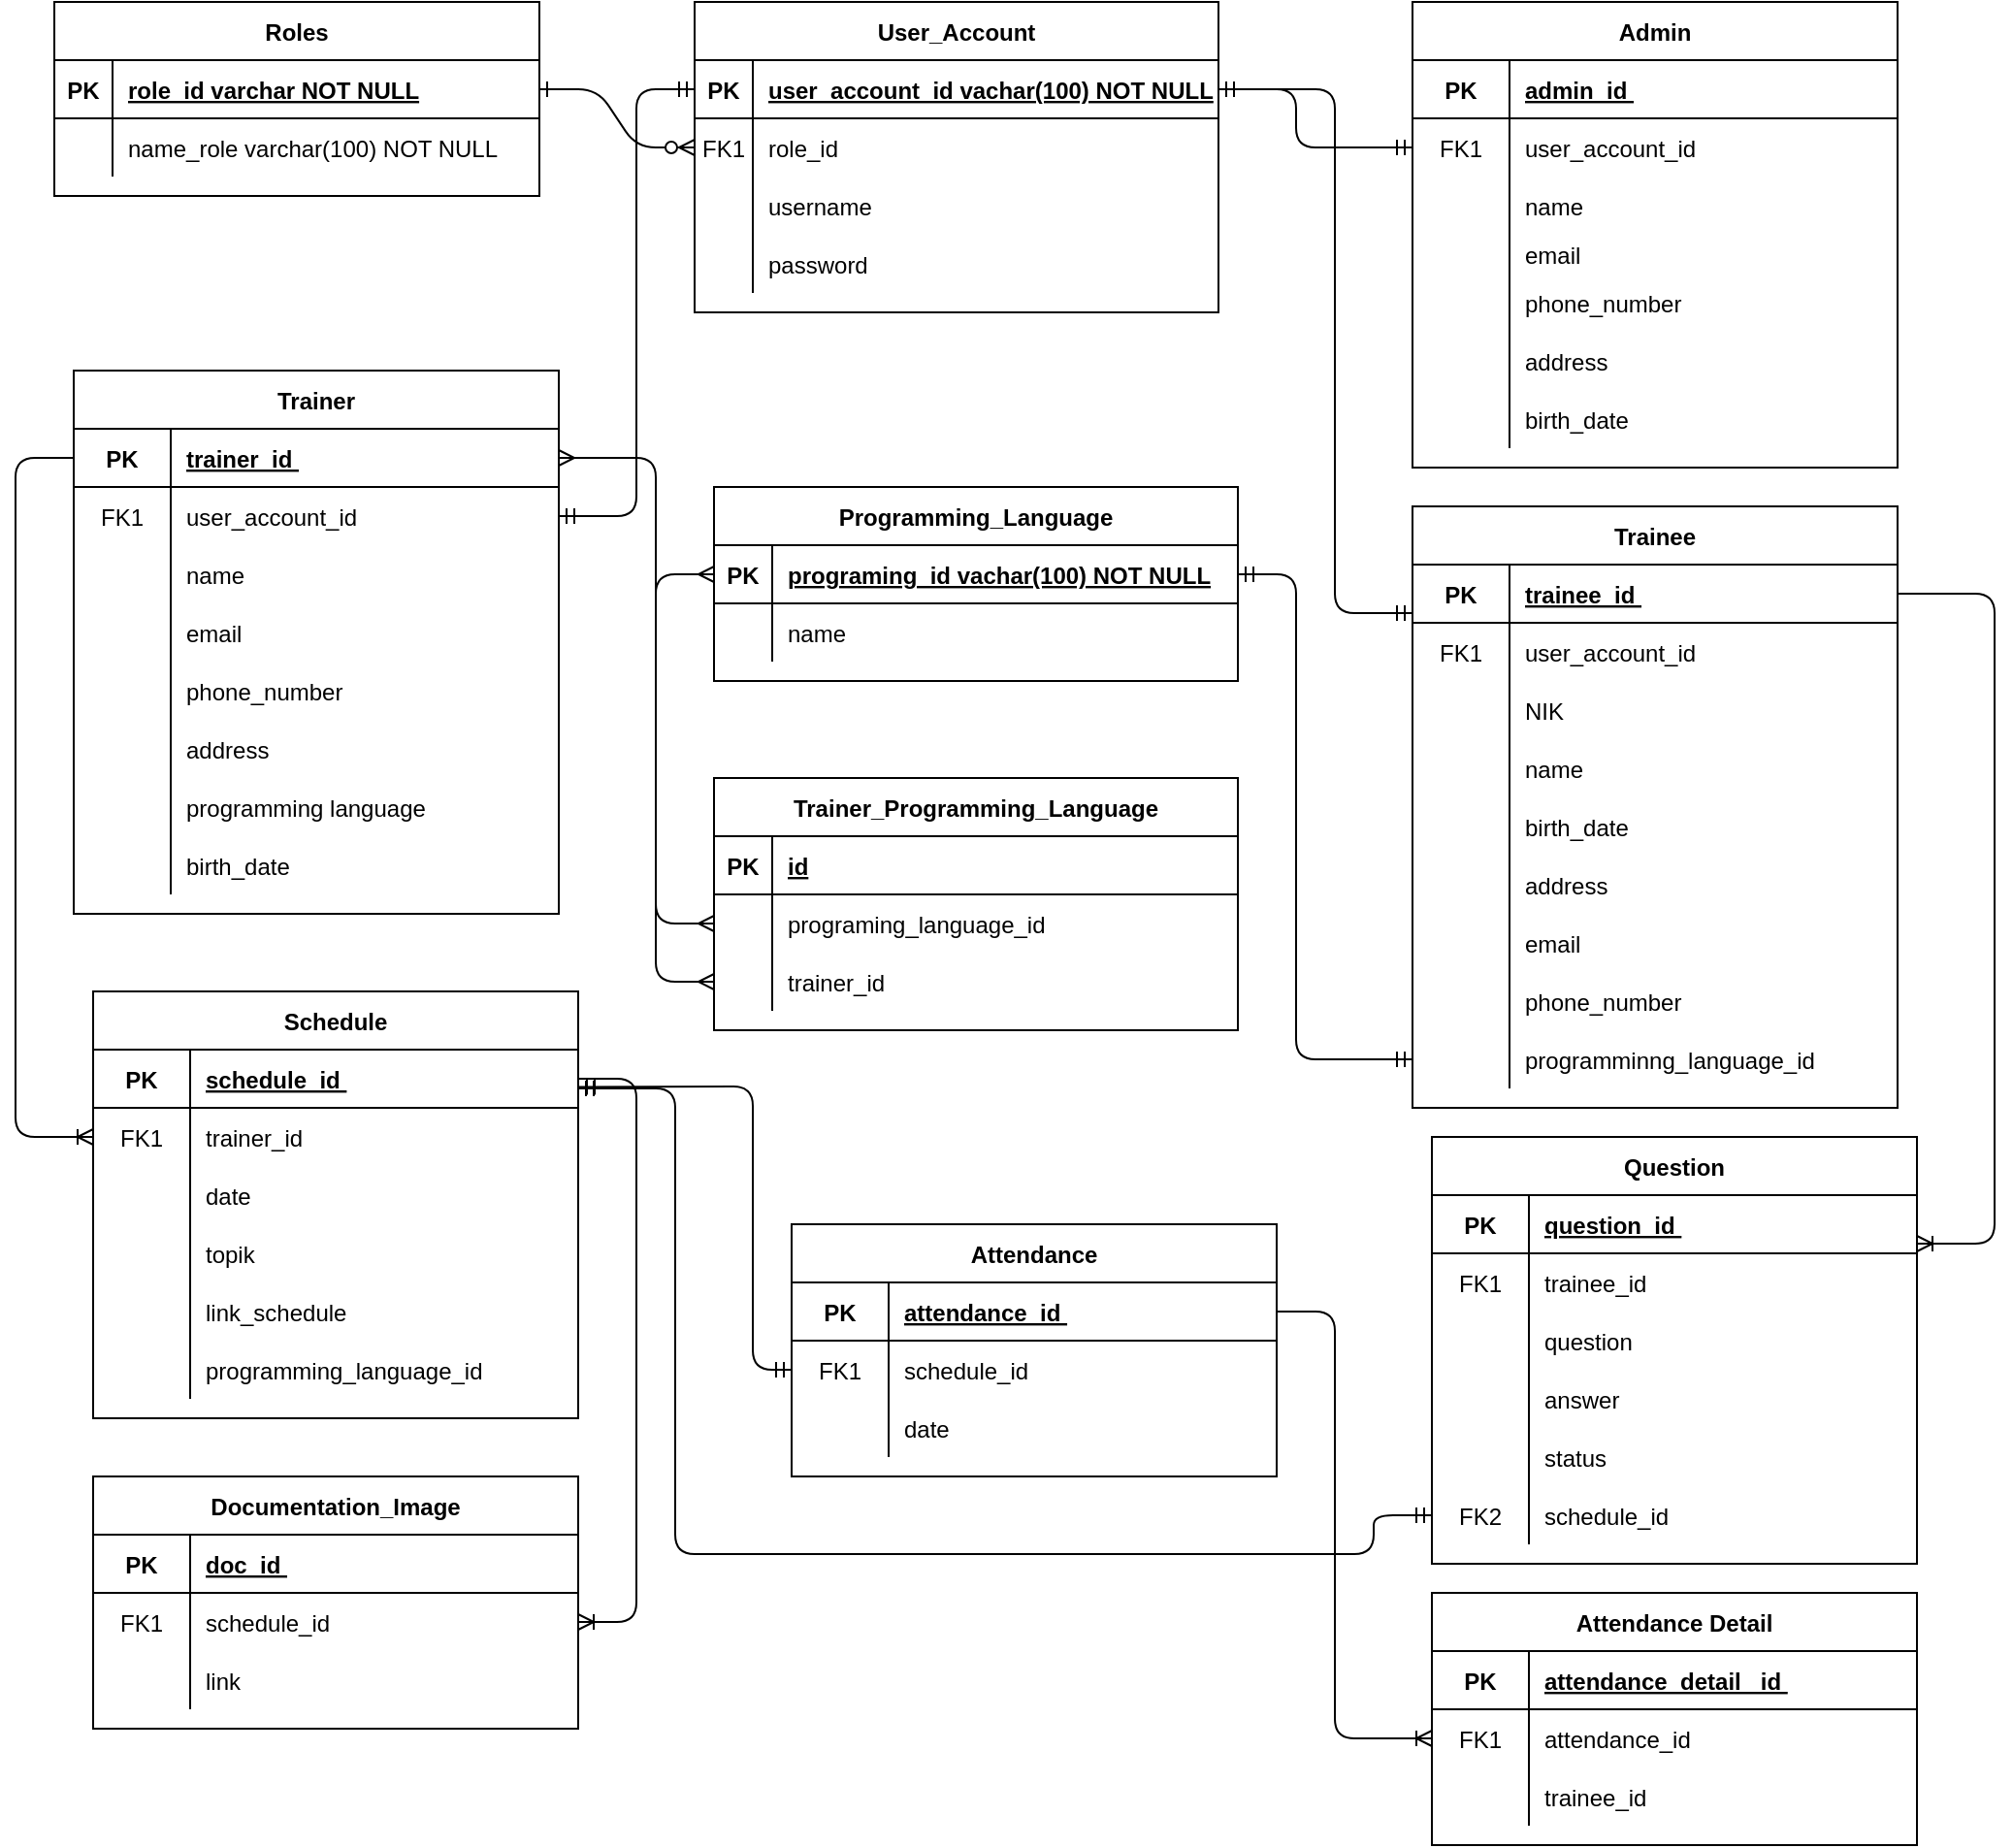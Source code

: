 <mxfile version="13.9.9" type="device" pages="2"><diagram id="R2lEEEUBdFMjLlhIrx00" name="Page-1"><mxGraphModel dx="1536" dy="948" grid="0" gridSize="10" guides="1" tooltips="1" connect="1" arrows="1" fold="1" page="1" pageScale="1" pageWidth="2339" pageHeight="3300" math="0" shadow="0" extFonts="Permanent Marker^https://fonts.googleapis.com/css?family=Permanent+Marker"><root><mxCell id="0"/><mxCell id="1" parent="0"/><mxCell id="C-vyLk0tnHw3VtMMgP7b-1" value="" style="edgeStyle=entityRelationEdgeStyle;endArrow=ERzeroToMany;startArrow=ERone;endFill=1;startFill=0;entryX=0;entryY=0.5;entryDx=0;entryDy=0;" parent="1" source="C-vyLk0tnHw3VtMMgP7b-24" target="C-vyLk0tnHw3VtMMgP7b-6" edge="1"><mxGeometry width="100" height="100" relative="1" as="geometry"><mxPoint x="340" y="720" as="sourcePoint"/><mxPoint x="440" y="620" as="targetPoint"/></mxGeometry></mxCell><mxCell id="C-vyLk0tnHw3VtMMgP7b-2" value="User_Account" style="shape=table;startSize=30;container=1;collapsible=1;childLayout=tableLayout;fixedRows=1;rowLines=0;fontStyle=1;align=center;resizeLast=1;" parent="1" vertex="1"><mxGeometry x="450" y="120" width="270" height="160" as="geometry"/></mxCell><mxCell id="C-vyLk0tnHw3VtMMgP7b-3" value="" style="shape=partialRectangle;collapsible=0;dropTarget=0;pointerEvents=0;fillColor=none;points=[[0,0.5],[1,0.5]];portConstraint=eastwest;top=0;left=0;right=0;bottom=1;" parent="C-vyLk0tnHw3VtMMgP7b-2" vertex="1"><mxGeometry y="30" width="270" height="30" as="geometry"/></mxCell><mxCell id="C-vyLk0tnHw3VtMMgP7b-4" value="PK" style="shape=partialRectangle;overflow=hidden;connectable=0;fillColor=none;top=0;left=0;bottom=0;right=0;fontStyle=1;" parent="C-vyLk0tnHw3VtMMgP7b-3" vertex="1"><mxGeometry width="30" height="30" as="geometry"/></mxCell><mxCell id="C-vyLk0tnHw3VtMMgP7b-5" value="user_account_id vachar(100) NOT NULL" style="shape=partialRectangle;overflow=hidden;connectable=0;fillColor=none;top=0;left=0;bottom=0;right=0;align=left;spacingLeft=6;fontStyle=5;" parent="C-vyLk0tnHw3VtMMgP7b-3" vertex="1"><mxGeometry x="30" width="240" height="30" as="geometry"/></mxCell><mxCell id="C-vyLk0tnHw3VtMMgP7b-6" value="" style="shape=partialRectangle;collapsible=0;dropTarget=0;pointerEvents=0;fillColor=none;points=[[0,0.5],[1,0.5]];portConstraint=eastwest;top=0;left=0;right=0;bottom=0;" parent="C-vyLk0tnHw3VtMMgP7b-2" vertex="1"><mxGeometry y="60" width="270" height="30" as="geometry"/></mxCell><mxCell id="C-vyLk0tnHw3VtMMgP7b-7" value="FK1" style="shape=partialRectangle;overflow=hidden;connectable=0;fillColor=none;top=0;left=0;bottom=0;right=0;" parent="C-vyLk0tnHw3VtMMgP7b-6" vertex="1"><mxGeometry width="30" height="30" as="geometry"/></mxCell><mxCell id="C-vyLk0tnHw3VtMMgP7b-8" value="role_id" style="shape=partialRectangle;overflow=hidden;connectable=0;fillColor=none;top=0;left=0;bottom=0;right=0;align=left;spacingLeft=6;" parent="C-vyLk0tnHw3VtMMgP7b-6" vertex="1"><mxGeometry x="30" width="240" height="30" as="geometry"/></mxCell><mxCell id="C-vyLk0tnHw3VtMMgP7b-9" value="" style="shape=partialRectangle;collapsible=0;dropTarget=0;pointerEvents=0;fillColor=none;points=[[0,0.5],[1,0.5]];portConstraint=eastwest;top=0;left=0;right=0;bottom=0;" parent="C-vyLk0tnHw3VtMMgP7b-2" vertex="1"><mxGeometry y="90" width="270" height="30" as="geometry"/></mxCell><mxCell id="C-vyLk0tnHw3VtMMgP7b-10" value="" style="shape=partialRectangle;overflow=hidden;connectable=0;fillColor=none;top=0;left=0;bottom=0;right=0;" parent="C-vyLk0tnHw3VtMMgP7b-9" vertex="1"><mxGeometry width="30" height="30" as="geometry"/></mxCell><mxCell id="C-vyLk0tnHw3VtMMgP7b-11" value="username" style="shape=partialRectangle;overflow=hidden;connectable=0;fillColor=none;top=0;left=0;bottom=0;right=0;align=left;spacingLeft=6;" parent="C-vyLk0tnHw3VtMMgP7b-9" vertex="1"><mxGeometry x="30" width="240" height="30" as="geometry"/></mxCell><mxCell id="hmPBBjaX6GwF-lpxBWFd-1" value="" style="shape=partialRectangle;collapsible=0;dropTarget=0;pointerEvents=0;fillColor=none;points=[[0,0.5],[1,0.5]];portConstraint=eastwest;top=0;left=0;right=0;bottom=0;" parent="C-vyLk0tnHw3VtMMgP7b-2" vertex="1"><mxGeometry y="120" width="270" height="30" as="geometry"/></mxCell><mxCell id="hmPBBjaX6GwF-lpxBWFd-2" value="" style="shape=partialRectangle;overflow=hidden;connectable=0;fillColor=none;top=0;left=0;bottom=0;right=0;" parent="hmPBBjaX6GwF-lpxBWFd-1" vertex="1"><mxGeometry width="30" height="30" as="geometry"/></mxCell><mxCell id="hmPBBjaX6GwF-lpxBWFd-3" value="password" style="shape=partialRectangle;overflow=hidden;connectable=0;fillColor=none;top=0;left=0;bottom=0;right=0;align=left;spacingLeft=6;" parent="hmPBBjaX6GwF-lpxBWFd-1" vertex="1"><mxGeometry x="30" width="240" height="30" as="geometry"/></mxCell><mxCell id="C-vyLk0tnHw3VtMMgP7b-13" value="Admin" style="shape=table;startSize=30;container=1;collapsible=1;childLayout=tableLayout;fixedRows=1;rowLines=0;fontStyle=1;align=center;resizeLast=1;" parent="1" vertex="1"><mxGeometry x="820" y="120" width="250" height="240" as="geometry"/></mxCell><mxCell id="C-vyLk0tnHw3VtMMgP7b-14" value="" style="shape=partialRectangle;collapsible=0;dropTarget=0;pointerEvents=0;fillColor=none;points=[[0,0.5],[1,0.5]];portConstraint=eastwest;top=0;left=0;right=0;bottom=1;" parent="C-vyLk0tnHw3VtMMgP7b-13" vertex="1"><mxGeometry y="30" width="250" height="30" as="geometry"/></mxCell><mxCell id="C-vyLk0tnHw3VtMMgP7b-15" value="PK" style="shape=partialRectangle;overflow=hidden;connectable=0;fillColor=none;top=0;left=0;bottom=0;right=0;fontStyle=1;" parent="C-vyLk0tnHw3VtMMgP7b-14" vertex="1"><mxGeometry width="50" height="30" as="geometry"/></mxCell><mxCell id="C-vyLk0tnHw3VtMMgP7b-16" value="admin_id " style="shape=partialRectangle;overflow=hidden;connectable=0;fillColor=none;top=0;left=0;bottom=0;right=0;align=left;spacingLeft=6;fontStyle=5;" parent="C-vyLk0tnHw3VtMMgP7b-14" vertex="1"><mxGeometry x="50" width="200" height="30" as="geometry"/></mxCell><mxCell id="C-vyLk0tnHw3VtMMgP7b-17" value="" style="shape=partialRectangle;collapsible=0;dropTarget=0;pointerEvents=0;fillColor=none;points=[[0,0.5],[1,0.5]];portConstraint=eastwest;top=0;left=0;right=0;bottom=0;" parent="C-vyLk0tnHw3VtMMgP7b-13" vertex="1"><mxGeometry y="60" width="250" height="30" as="geometry"/></mxCell><mxCell id="C-vyLk0tnHw3VtMMgP7b-18" value="FK1" style="shape=partialRectangle;overflow=hidden;connectable=0;fillColor=none;top=0;left=0;bottom=0;right=0;" parent="C-vyLk0tnHw3VtMMgP7b-17" vertex="1"><mxGeometry width="50" height="30" as="geometry"/></mxCell><mxCell id="C-vyLk0tnHw3VtMMgP7b-19" value="user_account_id" style="shape=partialRectangle;overflow=hidden;connectable=0;fillColor=none;top=0;left=0;bottom=0;right=0;align=left;spacingLeft=6;" parent="C-vyLk0tnHw3VtMMgP7b-17" vertex="1"><mxGeometry x="50" width="200" height="30" as="geometry"/></mxCell><mxCell id="C-vyLk0tnHw3VtMMgP7b-20" value="" style="shape=partialRectangle;collapsible=0;dropTarget=0;pointerEvents=0;fillColor=none;points=[[0,0.5],[1,0.5]];portConstraint=eastwest;top=0;left=0;right=0;bottom=0;" parent="C-vyLk0tnHw3VtMMgP7b-13" vertex="1"><mxGeometry y="90" width="250" height="30" as="geometry"/></mxCell><mxCell id="C-vyLk0tnHw3VtMMgP7b-21" value="" style="shape=partialRectangle;overflow=hidden;connectable=0;fillColor=none;top=0;left=0;bottom=0;right=0;" parent="C-vyLk0tnHw3VtMMgP7b-20" vertex="1"><mxGeometry width="50" height="30" as="geometry"/></mxCell><mxCell id="C-vyLk0tnHw3VtMMgP7b-22" value="name" style="shape=partialRectangle;overflow=hidden;connectable=0;fillColor=none;top=0;left=0;bottom=0;right=0;align=left;spacingLeft=6;" parent="C-vyLk0tnHw3VtMMgP7b-20" vertex="1"><mxGeometry x="50" width="200" height="30" as="geometry"/></mxCell><mxCell id="hmPBBjaX6GwF-lpxBWFd-4" value="" style="shape=partialRectangle;collapsible=0;dropTarget=0;pointerEvents=0;fillColor=none;points=[[0,0.5],[1,0.5]];portConstraint=eastwest;top=0;left=0;right=0;bottom=0;" parent="C-vyLk0tnHw3VtMMgP7b-13" vertex="1"><mxGeometry y="120" width="250" height="20" as="geometry"/></mxCell><mxCell id="hmPBBjaX6GwF-lpxBWFd-5" value="" style="shape=partialRectangle;overflow=hidden;connectable=0;fillColor=none;top=0;left=0;bottom=0;right=0;" parent="hmPBBjaX6GwF-lpxBWFd-4" vertex="1"><mxGeometry width="50" height="20" as="geometry"/></mxCell><mxCell id="hmPBBjaX6GwF-lpxBWFd-6" value="email" style="shape=partialRectangle;overflow=hidden;connectable=0;fillColor=none;top=0;left=0;bottom=0;right=0;align=left;spacingLeft=6;" parent="hmPBBjaX6GwF-lpxBWFd-4" vertex="1"><mxGeometry x="50" width="200" height="20" as="geometry"/></mxCell><mxCell id="hmPBBjaX6GwF-lpxBWFd-7" value="" style="shape=partialRectangle;collapsible=0;dropTarget=0;pointerEvents=0;fillColor=none;points=[[0,0.5],[1,0.5]];portConstraint=eastwest;top=0;left=0;right=0;bottom=0;" parent="C-vyLk0tnHw3VtMMgP7b-13" vertex="1"><mxGeometry y="140" width="250" height="30" as="geometry"/></mxCell><mxCell id="hmPBBjaX6GwF-lpxBWFd-8" value="" style="shape=partialRectangle;overflow=hidden;connectable=0;fillColor=none;top=0;left=0;bottom=0;right=0;" parent="hmPBBjaX6GwF-lpxBWFd-7" vertex="1"><mxGeometry width="50" height="30" as="geometry"/></mxCell><mxCell id="hmPBBjaX6GwF-lpxBWFd-9" value="phone_number" style="shape=partialRectangle;overflow=hidden;connectable=0;fillColor=none;top=0;left=0;bottom=0;right=0;align=left;spacingLeft=6;" parent="hmPBBjaX6GwF-lpxBWFd-7" vertex="1"><mxGeometry x="50" width="200" height="30" as="geometry"/></mxCell><mxCell id="hmPBBjaX6GwF-lpxBWFd-10" value="" style="shape=partialRectangle;collapsible=0;dropTarget=0;pointerEvents=0;fillColor=none;points=[[0,0.5],[1,0.5]];portConstraint=eastwest;top=0;left=0;right=0;bottom=0;" parent="C-vyLk0tnHw3VtMMgP7b-13" vertex="1"><mxGeometry y="170" width="250" height="30" as="geometry"/></mxCell><mxCell id="hmPBBjaX6GwF-lpxBWFd-11" value="" style="shape=partialRectangle;overflow=hidden;connectable=0;fillColor=none;top=0;left=0;bottom=0;right=0;" parent="hmPBBjaX6GwF-lpxBWFd-10" vertex="1"><mxGeometry width="50" height="30" as="geometry"/></mxCell><mxCell id="hmPBBjaX6GwF-lpxBWFd-12" value="address" style="shape=partialRectangle;overflow=hidden;connectable=0;fillColor=none;top=0;left=0;bottom=0;right=0;align=left;spacingLeft=6;" parent="hmPBBjaX6GwF-lpxBWFd-10" vertex="1"><mxGeometry x="50" width="200" height="30" as="geometry"/></mxCell><mxCell id="qZhSfSSAnsaKQoMKOAEN-34" value="" style="shape=partialRectangle;collapsible=0;dropTarget=0;pointerEvents=0;fillColor=none;points=[[0,0.5],[1,0.5]];portConstraint=eastwest;top=0;left=0;right=0;bottom=0;" vertex="1" parent="C-vyLk0tnHw3VtMMgP7b-13"><mxGeometry y="200" width="250" height="30" as="geometry"/></mxCell><mxCell id="qZhSfSSAnsaKQoMKOAEN-35" value="" style="shape=partialRectangle;overflow=hidden;connectable=0;fillColor=none;top=0;left=0;bottom=0;right=0;" vertex="1" parent="qZhSfSSAnsaKQoMKOAEN-34"><mxGeometry width="50" height="30" as="geometry"/></mxCell><mxCell id="qZhSfSSAnsaKQoMKOAEN-36" value="birth_date" style="shape=partialRectangle;overflow=hidden;connectable=0;fillColor=none;top=0;left=0;bottom=0;right=0;align=left;spacingLeft=6;" vertex="1" parent="qZhSfSSAnsaKQoMKOAEN-34"><mxGeometry x="50" width="200" height="30" as="geometry"/></mxCell><mxCell id="C-vyLk0tnHw3VtMMgP7b-23" value="Roles" style="shape=table;startSize=30;container=1;collapsible=1;childLayout=tableLayout;fixedRows=1;rowLines=0;fontStyle=1;align=center;resizeLast=1;" parent="1" vertex="1"><mxGeometry x="120" y="120" width="250" height="100" as="geometry"/></mxCell><mxCell id="C-vyLk0tnHw3VtMMgP7b-24" value="" style="shape=partialRectangle;collapsible=0;dropTarget=0;pointerEvents=0;fillColor=none;points=[[0,0.5],[1,0.5]];portConstraint=eastwest;top=0;left=0;right=0;bottom=1;" parent="C-vyLk0tnHw3VtMMgP7b-23" vertex="1"><mxGeometry y="30" width="250" height="30" as="geometry"/></mxCell><mxCell id="C-vyLk0tnHw3VtMMgP7b-25" value="PK" style="shape=partialRectangle;overflow=hidden;connectable=0;fillColor=none;top=0;left=0;bottom=0;right=0;fontStyle=1;" parent="C-vyLk0tnHw3VtMMgP7b-24" vertex="1"><mxGeometry width="30" height="30" as="geometry"/></mxCell><mxCell id="C-vyLk0tnHw3VtMMgP7b-26" value="role_id varchar NOT NULL " style="shape=partialRectangle;overflow=hidden;connectable=0;fillColor=none;top=0;left=0;bottom=0;right=0;align=left;spacingLeft=6;fontStyle=5;" parent="C-vyLk0tnHw3VtMMgP7b-24" vertex="1"><mxGeometry x="30" width="220" height="30" as="geometry"/></mxCell><mxCell id="C-vyLk0tnHw3VtMMgP7b-27" value="" style="shape=partialRectangle;collapsible=0;dropTarget=0;pointerEvents=0;fillColor=none;points=[[0,0.5],[1,0.5]];portConstraint=eastwest;top=0;left=0;right=0;bottom=0;" parent="C-vyLk0tnHw3VtMMgP7b-23" vertex="1"><mxGeometry y="60" width="250" height="30" as="geometry"/></mxCell><mxCell id="C-vyLk0tnHw3VtMMgP7b-28" value="" style="shape=partialRectangle;overflow=hidden;connectable=0;fillColor=none;top=0;left=0;bottom=0;right=0;" parent="C-vyLk0tnHw3VtMMgP7b-27" vertex="1"><mxGeometry width="30" height="30" as="geometry"/></mxCell><mxCell id="C-vyLk0tnHw3VtMMgP7b-29" value="name_role varchar(100) NOT NULL" style="shape=partialRectangle;overflow=hidden;connectable=0;fillColor=none;top=0;left=0;bottom=0;right=0;align=left;spacingLeft=6;" parent="C-vyLk0tnHw3VtMMgP7b-27" vertex="1"><mxGeometry x="30" width="220" height="30" as="geometry"/></mxCell><mxCell id="hmPBBjaX6GwF-lpxBWFd-16" value="Trainer" style="shape=table;startSize=30;container=1;collapsible=1;childLayout=tableLayout;fixedRows=1;rowLines=0;fontStyle=1;align=center;resizeLast=1;" parent="1" vertex="1"><mxGeometry x="130" y="310" width="250" height="280" as="geometry"/></mxCell><mxCell id="hmPBBjaX6GwF-lpxBWFd-17" value="" style="shape=partialRectangle;collapsible=0;dropTarget=0;pointerEvents=0;fillColor=none;points=[[0,0.5],[1,0.5]];portConstraint=eastwest;top=0;left=0;right=0;bottom=1;" parent="hmPBBjaX6GwF-lpxBWFd-16" vertex="1"><mxGeometry y="30" width="250" height="30" as="geometry"/></mxCell><mxCell id="hmPBBjaX6GwF-lpxBWFd-18" value="PK" style="shape=partialRectangle;overflow=hidden;connectable=0;fillColor=none;top=0;left=0;bottom=0;right=0;fontStyle=1;" parent="hmPBBjaX6GwF-lpxBWFd-17" vertex="1"><mxGeometry width="50" height="30" as="geometry"/></mxCell><mxCell id="hmPBBjaX6GwF-lpxBWFd-19" value="trainer_id " style="shape=partialRectangle;overflow=hidden;connectable=0;fillColor=none;top=0;left=0;bottom=0;right=0;align=left;spacingLeft=6;fontStyle=5;" parent="hmPBBjaX6GwF-lpxBWFd-17" vertex="1"><mxGeometry x="50" width="200" height="30" as="geometry"/></mxCell><mxCell id="hmPBBjaX6GwF-lpxBWFd-20" value="" style="shape=partialRectangle;collapsible=0;dropTarget=0;pointerEvents=0;fillColor=none;points=[[0,0.5],[1,0.5]];portConstraint=eastwest;top=0;left=0;right=0;bottom=0;" parent="hmPBBjaX6GwF-lpxBWFd-16" vertex="1"><mxGeometry y="60" width="250" height="30" as="geometry"/></mxCell><mxCell id="hmPBBjaX6GwF-lpxBWFd-21" value="FK1" style="shape=partialRectangle;overflow=hidden;connectable=0;fillColor=none;top=0;left=0;bottom=0;right=0;" parent="hmPBBjaX6GwF-lpxBWFd-20" vertex="1"><mxGeometry width="50" height="30" as="geometry"/></mxCell><mxCell id="hmPBBjaX6GwF-lpxBWFd-22" value="user_account_id" style="shape=partialRectangle;overflow=hidden;connectable=0;fillColor=none;top=0;left=0;bottom=0;right=0;align=left;spacingLeft=6;" parent="hmPBBjaX6GwF-lpxBWFd-20" vertex="1"><mxGeometry x="50" width="200" height="30" as="geometry"/></mxCell><mxCell id="hmPBBjaX6GwF-lpxBWFd-23" value="" style="shape=partialRectangle;collapsible=0;dropTarget=0;pointerEvents=0;fillColor=none;points=[[0,0.5],[1,0.5]];portConstraint=eastwest;top=0;left=0;right=0;bottom=0;" parent="hmPBBjaX6GwF-lpxBWFd-16" vertex="1"><mxGeometry y="90" width="250" height="30" as="geometry"/></mxCell><mxCell id="hmPBBjaX6GwF-lpxBWFd-24" value="" style="shape=partialRectangle;overflow=hidden;connectable=0;fillColor=none;top=0;left=0;bottom=0;right=0;" parent="hmPBBjaX6GwF-lpxBWFd-23" vertex="1"><mxGeometry width="50" height="30" as="geometry"/></mxCell><mxCell id="hmPBBjaX6GwF-lpxBWFd-25" value="name" style="shape=partialRectangle;overflow=hidden;connectable=0;fillColor=none;top=0;left=0;bottom=0;right=0;align=left;spacingLeft=6;" parent="hmPBBjaX6GwF-lpxBWFd-23" vertex="1"><mxGeometry x="50" width="200" height="30" as="geometry"/></mxCell><mxCell id="hmPBBjaX6GwF-lpxBWFd-26" value="" style="shape=partialRectangle;collapsible=0;dropTarget=0;pointerEvents=0;fillColor=none;points=[[0,0.5],[1,0.5]];portConstraint=eastwest;top=0;left=0;right=0;bottom=0;" parent="hmPBBjaX6GwF-lpxBWFd-16" vertex="1"><mxGeometry y="120" width="250" height="30" as="geometry"/></mxCell><mxCell id="hmPBBjaX6GwF-lpxBWFd-27" value="" style="shape=partialRectangle;overflow=hidden;connectable=0;fillColor=none;top=0;left=0;bottom=0;right=0;" parent="hmPBBjaX6GwF-lpxBWFd-26" vertex="1"><mxGeometry width="50" height="30" as="geometry"/></mxCell><mxCell id="hmPBBjaX6GwF-lpxBWFd-28" value="email" style="shape=partialRectangle;overflow=hidden;connectable=0;fillColor=none;top=0;left=0;bottom=0;right=0;align=left;spacingLeft=6;" parent="hmPBBjaX6GwF-lpxBWFd-26" vertex="1"><mxGeometry x="50" width="200" height="30" as="geometry"/></mxCell><mxCell id="hmPBBjaX6GwF-lpxBWFd-29" value="" style="shape=partialRectangle;collapsible=0;dropTarget=0;pointerEvents=0;fillColor=none;points=[[0,0.5],[1,0.5]];portConstraint=eastwest;top=0;left=0;right=0;bottom=0;" parent="hmPBBjaX6GwF-lpxBWFd-16" vertex="1"><mxGeometry y="150" width="250" height="30" as="geometry"/></mxCell><mxCell id="hmPBBjaX6GwF-lpxBWFd-30" value="" style="shape=partialRectangle;overflow=hidden;connectable=0;fillColor=none;top=0;left=0;bottom=0;right=0;" parent="hmPBBjaX6GwF-lpxBWFd-29" vertex="1"><mxGeometry width="50" height="30" as="geometry"/></mxCell><mxCell id="hmPBBjaX6GwF-lpxBWFd-31" value="phone_number" style="shape=partialRectangle;overflow=hidden;connectable=0;fillColor=none;top=0;left=0;bottom=0;right=0;align=left;spacingLeft=6;" parent="hmPBBjaX6GwF-lpxBWFd-29" vertex="1"><mxGeometry x="50" width="200" height="30" as="geometry"/></mxCell><mxCell id="hmPBBjaX6GwF-lpxBWFd-32" value="" style="shape=partialRectangle;collapsible=0;dropTarget=0;pointerEvents=0;fillColor=none;points=[[0,0.5],[1,0.5]];portConstraint=eastwest;top=0;left=0;right=0;bottom=0;" parent="hmPBBjaX6GwF-lpxBWFd-16" vertex="1"><mxGeometry y="180" width="250" height="30" as="geometry"/></mxCell><mxCell id="hmPBBjaX6GwF-lpxBWFd-33" value="" style="shape=partialRectangle;overflow=hidden;connectable=0;fillColor=none;top=0;left=0;bottom=0;right=0;" parent="hmPBBjaX6GwF-lpxBWFd-32" vertex="1"><mxGeometry width="50" height="30" as="geometry"/></mxCell><mxCell id="hmPBBjaX6GwF-lpxBWFd-34" value="address" style="shape=partialRectangle;overflow=hidden;connectable=0;fillColor=none;top=0;left=0;bottom=0;right=0;align=left;spacingLeft=6;" parent="hmPBBjaX6GwF-lpxBWFd-32" vertex="1"><mxGeometry x="50" width="200" height="30" as="geometry"/></mxCell><mxCell id="hmPBBjaX6GwF-lpxBWFd-35" value="" style="shape=partialRectangle;collapsible=0;dropTarget=0;pointerEvents=0;fillColor=none;points=[[0,0.5],[1,0.5]];portConstraint=eastwest;top=0;left=0;right=0;bottom=0;" parent="hmPBBjaX6GwF-lpxBWFd-16" vertex="1"><mxGeometry y="210" width="250" height="30" as="geometry"/></mxCell><mxCell id="hmPBBjaX6GwF-lpxBWFd-36" value="&#10;&#10;&lt;span style=&quot;color: rgb(0, 0, 0); font-family: helvetica; font-size: 12px; font-style: normal; font-weight: 400; letter-spacing: normal; text-align: left; text-indent: 0px; text-transform: none; word-spacing: 0px; background-color: rgb(248, 249, 250); display: inline; float: none;&quot;&gt;birth_date&lt;/span&gt;&#10;&#10;" style="shape=partialRectangle;overflow=hidden;connectable=0;fillColor=none;top=0;left=0;bottom=0;right=0;" parent="hmPBBjaX6GwF-lpxBWFd-35" vertex="1"><mxGeometry width="50" height="30" as="geometry"/></mxCell><mxCell id="hmPBBjaX6GwF-lpxBWFd-37" value="programming language" style="shape=partialRectangle;overflow=hidden;connectable=0;fillColor=none;top=0;left=0;bottom=0;right=0;align=left;spacingLeft=6;" parent="hmPBBjaX6GwF-lpxBWFd-35" vertex="1"><mxGeometry x="50" width="200" height="30" as="geometry"/></mxCell><mxCell id="qZhSfSSAnsaKQoMKOAEN-37" value="" style="shape=partialRectangle;collapsible=0;dropTarget=0;pointerEvents=0;fillColor=none;points=[[0,0.5],[1,0.5]];portConstraint=eastwest;top=0;left=0;right=0;bottom=0;" vertex="1" parent="hmPBBjaX6GwF-lpxBWFd-16"><mxGeometry y="240" width="250" height="30" as="geometry"/></mxCell><mxCell id="qZhSfSSAnsaKQoMKOAEN-38" value="&#10;&#10;&lt;span style=&quot;color: rgb(0, 0, 0); font-family: helvetica; font-size: 12px; font-style: normal; font-weight: 400; letter-spacing: normal; text-align: left; text-indent: 0px; text-transform: none; word-spacing: 0px; background-color: rgb(248, 249, 250); display: inline; float: none;&quot;&gt;birth_date&lt;/span&gt;&#10;&#10;" style="shape=partialRectangle;overflow=hidden;connectable=0;fillColor=none;top=0;left=0;bottom=0;right=0;" vertex="1" parent="qZhSfSSAnsaKQoMKOAEN-37"><mxGeometry width="50" height="30" as="geometry"/></mxCell><mxCell id="qZhSfSSAnsaKQoMKOAEN-39" value="birth_date" style="shape=partialRectangle;overflow=hidden;connectable=0;fillColor=none;top=0;left=0;bottom=0;right=0;align=left;spacingLeft=6;" vertex="1" parent="qZhSfSSAnsaKQoMKOAEN-37"><mxGeometry x="50" width="200" height="30" as="geometry"/></mxCell><mxCell id="hmPBBjaX6GwF-lpxBWFd-38" value="Trainee" style="shape=table;startSize=30;container=1;collapsible=1;childLayout=tableLayout;fixedRows=1;rowLines=0;fontStyle=1;align=center;resizeLast=1;" parent="1" vertex="1"><mxGeometry x="820" y="380" width="250" height="310" as="geometry"/></mxCell><mxCell id="hmPBBjaX6GwF-lpxBWFd-39" value="" style="shape=partialRectangle;collapsible=0;dropTarget=0;pointerEvents=0;fillColor=none;points=[[0,0.5],[1,0.5]];portConstraint=eastwest;top=0;left=0;right=0;bottom=1;" parent="hmPBBjaX6GwF-lpxBWFd-38" vertex="1"><mxGeometry y="30" width="250" height="30" as="geometry"/></mxCell><mxCell id="hmPBBjaX6GwF-lpxBWFd-40" value="PK" style="shape=partialRectangle;overflow=hidden;connectable=0;fillColor=none;top=0;left=0;bottom=0;right=0;fontStyle=1;" parent="hmPBBjaX6GwF-lpxBWFd-39" vertex="1"><mxGeometry width="50" height="30" as="geometry"/></mxCell><mxCell id="hmPBBjaX6GwF-lpxBWFd-41" value="trainee_id " style="shape=partialRectangle;overflow=hidden;connectable=0;fillColor=none;top=0;left=0;bottom=0;right=0;align=left;spacingLeft=6;fontStyle=5;" parent="hmPBBjaX6GwF-lpxBWFd-39" vertex="1"><mxGeometry x="50" width="200" height="30" as="geometry"/></mxCell><mxCell id="hmPBBjaX6GwF-lpxBWFd-42" value="" style="shape=partialRectangle;collapsible=0;dropTarget=0;pointerEvents=0;fillColor=none;points=[[0,0.5],[1,0.5]];portConstraint=eastwest;top=0;left=0;right=0;bottom=0;" parent="hmPBBjaX6GwF-lpxBWFd-38" vertex="1"><mxGeometry y="60" width="250" height="30" as="geometry"/></mxCell><mxCell id="hmPBBjaX6GwF-lpxBWFd-43" value="FK1" style="shape=partialRectangle;overflow=hidden;connectable=0;fillColor=none;top=0;left=0;bottom=0;right=0;" parent="hmPBBjaX6GwF-lpxBWFd-42" vertex="1"><mxGeometry width="50" height="30" as="geometry"/></mxCell><mxCell id="hmPBBjaX6GwF-lpxBWFd-44" value="user_account_id" style="shape=partialRectangle;overflow=hidden;connectable=0;fillColor=none;top=0;left=0;bottom=0;right=0;align=left;spacingLeft=6;" parent="hmPBBjaX6GwF-lpxBWFd-42" vertex="1"><mxGeometry x="50" width="200" height="30" as="geometry"/></mxCell><mxCell id="hmPBBjaX6GwF-lpxBWFd-45" value="" style="shape=partialRectangle;collapsible=0;dropTarget=0;pointerEvents=0;fillColor=none;points=[[0,0.5],[1,0.5]];portConstraint=eastwest;top=0;left=0;right=0;bottom=0;" parent="hmPBBjaX6GwF-lpxBWFd-38" vertex="1"><mxGeometry y="90" width="250" height="30" as="geometry"/></mxCell><mxCell id="hmPBBjaX6GwF-lpxBWFd-46" value="" style="shape=partialRectangle;overflow=hidden;connectable=0;fillColor=none;top=0;left=0;bottom=0;right=0;" parent="hmPBBjaX6GwF-lpxBWFd-45" vertex="1"><mxGeometry width="50" height="30" as="geometry"/></mxCell><mxCell id="hmPBBjaX6GwF-lpxBWFd-47" value="NIK" style="shape=partialRectangle;overflow=hidden;connectable=0;fillColor=none;top=0;left=0;bottom=0;right=0;align=left;spacingLeft=6;" parent="hmPBBjaX6GwF-lpxBWFd-45" vertex="1"><mxGeometry x="50" width="200" height="30" as="geometry"/></mxCell><mxCell id="hmPBBjaX6GwF-lpxBWFd-48" value="" style="shape=partialRectangle;collapsible=0;dropTarget=0;pointerEvents=0;fillColor=none;points=[[0,0.5],[1,0.5]];portConstraint=eastwest;top=0;left=0;right=0;bottom=0;" parent="hmPBBjaX6GwF-lpxBWFd-38" vertex="1"><mxGeometry y="120" width="250" height="30" as="geometry"/></mxCell><mxCell id="hmPBBjaX6GwF-lpxBWFd-49" value="" style="shape=partialRectangle;overflow=hidden;connectable=0;fillColor=none;top=0;left=0;bottom=0;right=0;" parent="hmPBBjaX6GwF-lpxBWFd-48" vertex="1"><mxGeometry width="50" height="30" as="geometry"/></mxCell><mxCell id="hmPBBjaX6GwF-lpxBWFd-50" value="name" style="shape=partialRectangle;overflow=hidden;connectable=0;fillColor=none;top=0;left=0;bottom=0;right=0;align=left;spacingLeft=6;" parent="hmPBBjaX6GwF-lpxBWFd-48" vertex="1"><mxGeometry x="50" width="200" height="30" as="geometry"/></mxCell><mxCell id="hmPBBjaX6GwF-lpxBWFd-51" value="" style="shape=partialRectangle;collapsible=0;dropTarget=0;pointerEvents=0;fillColor=none;points=[[0,0.5],[1,0.5]];portConstraint=eastwest;top=0;left=0;right=0;bottom=0;" parent="hmPBBjaX6GwF-lpxBWFd-38" vertex="1"><mxGeometry y="150" width="250" height="30" as="geometry"/></mxCell><mxCell id="hmPBBjaX6GwF-lpxBWFd-52" value="" style="shape=partialRectangle;overflow=hidden;connectable=0;fillColor=none;top=0;left=0;bottom=0;right=0;" parent="hmPBBjaX6GwF-lpxBWFd-51" vertex="1"><mxGeometry width="50" height="30" as="geometry"/></mxCell><mxCell id="hmPBBjaX6GwF-lpxBWFd-53" value="birth_date" style="shape=partialRectangle;overflow=hidden;connectable=0;fillColor=none;top=0;left=0;bottom=0;right=0;align=left;spacingLeft=6;" parent="hmPBBjaX6GwF-lpxBWFd-51" vertex="1"><mxGeometry x="50" width="200" height="30" as="geometry"/></mxCell><mxCell id="hmPBBjaX6GwF-lpxBWFd-54" value="" style="shape=partialRectangle;collapsible=0;dropTarget=0;pointerEvents=0;fillColor=none;points=[[0,0.5],[1,0.5]];portConstraint=eastwest;top=0;left=0;right=0;bottom=0;" parent="hmPBBjaX6GwF-lpxBWFd-38" vertex="1"><mxGeometry y="180" width="250" height="30" as="geometry"/></mxCell><mxCell id="hmPBBjaX6GwF-lpxBWFd-55" value="" style="shape=partialRectangle;overflow=hidden;connectable=0;fillColor=none;top=0;left=0;bottom=0;right=0;" parent="hmPBBjaX6GwF-lpxBWFd-54" vertex="1"><mxGeometry width="50" height="30" as="geometry"/></mxCell><mxCell id="hmPBBjaX6GwF-lpxBWFd-56" value="address" style="shape=partialRectangle;overflow=hidden;connectable=0;fillColor=none;top=0;left=0;bottom=0;right=0;align=left;spacingLeft=6;" parent="hmPBBjaX6GwF-lpxBWFd-54" vertex="1"><mxGeometry x="50" width="200" height="30" as="geometry"/></mxCell><mxCell id="hmPBBjaX6GwF-lpxBWFd-57" value="" style="shape=partialRectangle;collapsible=0;dropTarget=0;pointerEvents=0;fillColor=none;points=[[0,0.5],[1,0.5]];portConstraint=eastwest;top=0;left=0;right=0;bottom=0;" parent="hmPBBjaX6GwF-lpxBWFd-38" vertex="1"><mxGeometry y="210" width="250" height="30" as="geometry"/></mxCell><mxCell id="hmPBBjaX6GwF-lpxBWFd-58" value="" style="shape=partialRectangle;overflow=hidden;connectable=0;fillColor=none;top=0;left=0;bottom=0;right=0;" parent="hmPBBjaX6GwF-lpxBWFd-57" vertex="1"><mxGeometry width="50" height="30" as="geometry"/></mxCell><mxCell id="hmPBBjaX6GwF-lpxBWFd-59" value="email" style="shape=partialRectangle;overflow=hidden;connectable=0;fillColor=none;top=0;left=0;bottom=0;right=0;align=left;spacingLeft=6;" parent="hmPBBjaX6GwF-lpxBWFd-57" vertex="1"><mxGeometry x="50" width="200" height="30" as="geometry"/></mxCell><mxCell id="hmPBBjaX6GwF-lpxBWFd-60" value="" style="shape=partialRectangle;collapsible=0;dropTarget=0;pointerEvents=0;fillColor=none;points=[[0,0.5],[1,0.5]];portConstraint=eastwest;top=0;left=0;right=0;bottom=0;" parent="hmPBBjaX6GwF-lpxBWFd-38" vertex="1"><mxGeometry y="240" width="250" height="30" as="geometry"/></mxCell><mxCell id="hmPBBjaX6GwF-lpxBWFd-61" value="" style="shape=partialRectangle;overflow=hidden;connectable=0;fillColor=none;top=0;left=0;bottom=0;right=0;" parent="hmPBBjaX6GwF-lpxBWFd-60" vertex="1"><mxGeometry width="50" height="30" as="geometry"/></mxCell><mxCell id="hmPBBjaX6GwF-lpxBWFd-62" value="phone_number" style="shape=partialRectangle;overflow=hidden;connectable=0;fillColor=none;top=0;left=0;bottom=0;right=0;align=left;spacingLeft=6;" parent="hmPBBjaX6GwF-lpxBWFd-60" vertex="1"><mxGeometry x="50" width="200" height="30" as="geometry"/></mxCell><mxCell id="hmPBBjaX6GwF-lpxBWFd-63" value="" style="shape=partialRectangle;collapsible=0;dropTarget=0;pointerEvents=0;fillColor=none;points=[[0,0.5],[1,0.5]];portConstraint=eastwest;top=0;left=0;right=0;bottom=0;" parent="hmPBBjaX6GwF-lpxBWFd-38" vertex="1"><mxGeometry y="270" width="250" height="30" as="geometry"/></mxCell><mxCell id="hmPBBjaX6GwF-lpxBWFd-64" value="" style="shape=partialRectangle;overflow=hidden;connectable=0;fillColor=none;top=0;left=0;bottom=0;right=0;" parent="hmPBBjaX6GwF-lpxBWFd-63" vertex="1"><mxGeometry width="50" height="30" as="geometry"/></mxCell><mxCell id="hmPBBjaX6GwF-lpxBWFd-65" value="programminng_language_id" style="shape=partialRectangle;overflow=hidden;connectable=0;fillColor=none;top=0;left=0;bottom=0;right=0;align=left;spacingLeft=6;" parent="hmPBBjaX6GwF-lpxBWFd-63" vertex="1"><mxGeometry x="50" width="200" height="30" as="geometry"/></mxCell><mxCell id="hmPBBjaX6GwF-lpxBWFd-66" value="Question" style="shape=table;startSize=30;container=1;collapsible=1;childLayout=tableLayout;fixedRows=1;rowLines=0;fontStyle=1;align=center;resizeLast=1;" parent="1" vertex="1"><mxGeometry x="830" y="705" width="250" height="220" as="geometry"/></mxCell><mxCell id="hmPBBjaX6GwF-lpxBWFd-67" value="" style="shape=partialRectangle;collapsible=0;dropTarget=0;pointerEvents=0;fillColor=none;points=[[0,0.5],[1,0.5]];portConstraint=eastwest;top=0;left=0;right=0;bottom=1;" parent="hmPBBjaX6GwF-lpxBWFd-66" vertex="1"><mxGeometry y="30" width="250" height="30" as="geometry"/></mxCell><mxCell id="hmPBBjaX6GwF-lpxBWFd-68" value="PK" style="shape=partialRectangle;overflow=hidden;connectable=0;fillColor=none;top=0;left=0;bottom=0;right=0;fontStyle=1;" parent="hmPBBjaX6GwF-lpxBWFd-67" vertex="1"><mxGeometry width="50" height="30" as="geometry"/></mxCell><mxCell id="hmPBBjaX6GwF-lpxBWFd-69" value="question_id " style="shape=partialRectangle;overflow=hidden;connectable=0;fillColor=none;top=0;left=0;bottom=0;right=0;align=left;spacingLeft=6;fontStyle=5;" parent="hmPBBjaX6GwF-lpxBWFd-67" vertex="1"><mxGeometry x="50" width="200" height="30" as="geometry"/></mxCell><mxCell id="hmPBBjaX6GwF-lpxBWFd-70" value="" style="shape=partialRectangle;collapsible=0;dropTarget=0;pointerEvents=0;fillColor=none;points=[[0,0.5],[1,0.5]];portConstraint=eastwest;top=0;left=0;right=0;bottom=0;" parent="hmPBBjaX6GwF-lpxBWFd-66" vertex="1"><mxGeometry y="60" width="250" height="30" as="geometry"/></mxCell><mxCell id="hmPBBjaX6GwF-lpxBWFd-71" value="FK1" style="shape=partialRectangle;overflow=hidden;connectable=0;fillColor=none;top=0;left=0;bottom=0;right=0;" parent="hmPBBjaX6GwF-lpxBWFd-70" vertex="1"><mxGeometry width="50" height="30" as="geometry"/></mxCell><mxCell id="hmPBBjaX6GwF-lpxBWFd-72" value="trainee_id" style="shape=partialRectangle;overflow=hidden;connectable=0;fillColor=none;top=0;left=0;bottom=0;right=0;align=left;spacingLeft=6;" parent="hmPBBjaX6GwF-lpxBWFd-70" vertex="1"><mxGeometry x="50" width="200" height="30" as="geometry"/></mxCell><mxCell id="hmPBBjaX6GwF-lpxBWFd-73" value="" style="shape=partialRectangle;collapsible=0;dropTarget=0;pointerEvents=0;fillColor=none;points=[[0,0.5],[1,0.5]];portConstraint=eastwest;top=0;left=0;right=0;bottom=0;" parent="hmPBBjaX6GwF-lpxBWFd-66" vertex="1"><mxGeometry y="90" width="250" height="30" as="geometry"/></mxCell><mxCell id="hmPBBjaX6GwF-lpxBWFd-74" value="" style="shape=partialRectangle;overflow=hidden;connectable=0;fillColor=none;top=0;left=0;bottom=0;right=0;" parent="hmPBBjaX6GwF-lpxBWFd-73" vertex="1"><mxGeometry width="50" height="30" as="geometry"/></mxCell><mxCell id="hmPBBjaX6GwF-lpxBWFd-75" value="question" style="shape=partialRectangle;overflow=hidden;connectable=0;fillColor=none;top=0;left=0;bottom=0;right=0;align=left;spacingLeft=6;" parent="hmPBBjaX6GwF-lpxBWFd-73" vertex="1"><mxGeometry x="50" width="200" height="30" as="geometry"/></mxCell><mxCell id="hmPBBjaX6GwF-lpxBWFd-76" value="" style="shape=partialRectangle;collapsible=0;dropTarget=0;pointerEvents=0;fillColor=none;points=[[0,0.5],[1,0.5]];portConstraint=eastwest;top=0;left=0;right=0;bottom=0;" parent="hmPBBjaX6GwF-lpxBWFd-66" vertex="1"><mxGeometry y="120" width="250" height="30" as="geometry"/></mxCell><mxCell id="hmPBBjaX6GwF-lpxBWFd-77" value="" style="shape=partialRectangle;overflow=hidden;connectable=0;fillColor=none;top=0;left=0;bottom=0;right=0;" parent="hmPBBjaX6GwF-lpxBWFd-76" vertex="1"><mxGeometry width="50" height="30" as="geometry"/></mxCell><mxCell id="hmPBBjaX6GwF-lpxBWFd-78" value="answer" style="shape=partialRectangle;overflow=hidden;connectable=0;fillColor=none;top=0;left=0;bottom=0;right=0;align=left;spacingLeft=6;" parent="hmPBBjaX6GwF-lpxBWFd-76" vertex="1"><mxGeometry x="50" width="200" height="30" as="geometry"/></mxCell><mxCell id="hmPBBjaX6GwF-lpxBWFd-79" value="" style="shape=partialRectangle;collapsible=0;dropTarget=0;pointerEvents=0;fillColor=none;points=[[0,0.5],[1,0.5]];portConstraint=eastwest;top=0;left=0;right=0;bottom=0;" parent="hmPBBjaX6GwF-lpxBWFd-66" vertex="1"><mxGeometry y="150" width="250" height="30" as="geometry"/></mxCell><mxCell id="hmPBBjaX6GwF-lpxBWFd-80" value="" style="shape=partialRectangle;overflow=hidden;connectable=0;fillColor=none;top=0;left=0;bottom=0;right=0;" parent="hmPBBjaX6GwF-lpxBWFd-79" vertex="1"><mxGeometry width="50" height="30" as="geometry"/></mxCell><mxCell id="hmPBBjaX6GwF-lpxBWFd-81" value="status" style="shape=partialRectangle;overflow=hidden;connectable=0;fillColor=none;top=0;left=0;bottom=0;right=0;align=left;spacingLeft=6;" parent="hmPBBjaX6GwF-lpxBWFd-79" vertex="1"><mxGeometry x="50" width="200" height="30" as="geometry"/></mxCell><mxCell id="qZhSfSSAnsaKQoMKOAEN-4" value="" style="shape=partialRectangle;collapsible=0;dropTarget=0;pointerEvents=0;fillColor=none;points=[[0,0.5],[1,0.5]];portConstraint=eastwest;top=0;left=0;right=0;bottom=0;" vertex="1" parent="hmPBBjaX6GwF-lpxBWFd-66"><mxGeometry y="180" width="250" height="30" as="geometry"/></mxCell><mxCell id="qZhSfSSAnsaKQoMKOAEN-5" value="FK2" style="shape=partialRectangle;overflow=hidden;connectable=0;fillColor=none;top=0;left=0;bottom=0;right=0;" vertex="1" parent="qZhSfSSAnsaKQoMKOAEN-4"><mxGeometry width="50" height="30" as="geometry"/></mxCell><mxCell id="qZhSfSSAnsaKQoMKOAEN-6" value="schedule_id" style="shape=partialRectangle;overflow=hidden;connectable=0;fillColor=none;top=0;left=0;bottom=0;right=0;align=left;spacingLeft=6;" vertex="1" parent="qZhSfSSAnsaKQoMKOAEN-4"><mxGeometry x="50" width="200" height="30" as="geometry"/></mxCell><mxCell id="hmPBBjaX6GwF-lpxBWFd-89" value="Schedule" style="shape=table;startSize=30;container=1;collapsible=1;childLayout=tableLayout;fixedRows=1;rowLines=0;fontStyle=1;align=center;resizeLast=1;" parent="1" vertex="1"><mxGeometry x="140" y="630" width="250" height="220" as="geometry"/></mxCell><mxCell id="hmPBBjaX6GwF-lpxBWFd-90" value="" style="shape=partialRectangle;collapsible=0;dropTarget=0;pointerEvents=0;fillColor=none;points=[[0,0.5],[1,0.5]];portConstraint=eastwest;top=0;left=0;right=0;bottom=1;" parent="hmPBBjaX6GwF-lpxBWFd-89" vertex="1"><mxGeometry y="30" width="250" height="30" as="geometry"/></mxCell><mxCell id="hmPBBjaX6GwF-lpxBWFd-91" value="PK" style="shape=partialRectangle;overflow=hidden;connectable=0;fillColor=none;top=0;left=0;bottom=0;right=0;fontStyle=1;" parent="hmPBBjaX6GwF-lpxBWFd-90" vertex="1"><mxGeometry width="50" height="30" as="geometry"/></mxCell><mxCell id="hmPBBjaX6GwF-lpxBWFd-92" value="schedule_id " style="shape=partialRectangle;overflow=hidden;connectable=0;fillColor=none;top=0;left=0;bottom=0;right=0;align=left;spacingLeft=6;fontStyle=5;" parent="hmPBBjaX6GwF-lpxBWFd-90" vertex="1"><mxGeometry x="50" width="200" height="30" as="geometry"/></mxCell><mxCell id="hmPBBjaX6GwF-lpxBWFd-93" value="" style="shape=partialRectangle;collapsible=0;dropTarget=0;pointerEvents=0;fillColor=none;points=[[0,0.5],[1,0.5]];portConstraint=eastwest;top=0;left=0;right=0;bottom=0;" parent="hmPBBjaX6GwF-lpxBWFd-89" vertex="1"><mxGeometry y="60" width="250" height="30" as="geometry"/></mxCell><mxCell id="hmPBBjaX6GwF-lpxBWFd-94" value="FK1" style="shape=partialRectangle;overflow=hidden;connectable=0;fillColor=none;top=0;left=0;bottom=0;right=0;" parent="hmPBBjaX6GwF-lpxBWFd-93" vertex="1"><mxGeometry width="50" height="30" as="geometry"/></mxCell><mxCell id="hmPBBjaX6GwF-lpxBWFd-95" value="trainer_id" style="shape=partialRectangle;overflow=hidden;connectable=0;fillColor=none;top=0;left=0;bottom=0;right=0;align=left;spacingLeft=6;" parent="hmPBBjaX6GwF-lpxBWFd-93" vertex="1"><mxGeometry x="50" width="200" height="30" as="geometry"/></mxCell><mxCell id="hmPBBjaX6GwF-lpxBWFd-96" value="" style="shape=partialRectangle;collapsible=0;dropTarget=0;pointerEvents=0;fillColor=none;points=[[0,0.5],[1,0.5]];portConstraint=eastwest;top=0;left=0;right=0;bottom=0;" parent="hmPBBjaX6GwF-lpxBWFd-89" vertex="1"><mxGeometry y="90" width="250" height="30" as="geometry"/></mxCell><mxCell id="hmPBBjaX6GwF-lpxBWFd-97" value="" style="shape=partialRectangle;overflow=hidden;connectable=0;fillColor=none;top=0;left=0;bottom=0;right=0;" parent="hmPBBjaX6GwF-lpxBWFd-96" vertex="1"><mxGeometry width="50" height="30" as="geometry"/></mxCell><mxCell id="hmPBBjaX6GwF-lpxBWFd-98" value="date" style="shape=partialRectangle;overflow=hidden;connectable=0;fillColor=none;top=0;left=0;bottom=0;right=0;align=left;spacingLeft=6;" parent="hmPBBjaX6GwF-lpxBWFd-96" vertex="1"><mxGeometry x="50" width="200" height="30" as="geometry"/></mxCell><mxCell id="hmPBBjaX6GwF-lpxBWFd-99" value="" style="shape=partialRectangle;collapsible=0;dropTarget=0;pointerEvents=0;fillColor=none;points=[[0,0.5],[1,0.5]];portConstraint=eastwest;top=0;left=0;right=0;bottom=0;" parent="hmPBBjaX6GwF-lpxBWFd-89" vertex="1"><mxGeometry y="120" width="250" height="30" as="geometry"/></mxCell><mxCell id="hmPBBjaX6GwF-lpxBWFd-100" value="" style="shape=partialRectangle;overflow=hidden;connectable=0;fillColor=none;top=0;left=0;bottom=0;right=0;" parent="hmPBBjaX6GwF-lpxBWFd-99" vertex="1"><mxGeometry width="50" height="30" as="geometry"/></mxCell><mxCell id="hmPBBjaX6GwF-lpxBWFd-101" value="topik" style="shape=partialRectangle;overflow=hidden;connectable=0;fillColor=none;top=0;left=0;bottom=0;right=0;align=left;spacingLeft=6;" parent="hmPBBjaX6GwF-lpxBWFd-99" vertex="1"><mxGeometry x="50" width="200" height="30" as="geometry"/></mxCell><mxCell id="hmPBBjaX6GwF-lpxBWFd-102" value="" style="shape=partialRectangle;collapsible=0;dropTarget=0;pointerEvents=0;fillColor=none;points=[[0,0.5],[1,0.5]];portConstraint=eastwest;top=0;left=0;right=0;bottom=0;" parent="hmPBBjaX6GwF-lpxBWFd-89" vertex="1"><mxGeometry y="150" width="250" height="30" as="geometry"/></mxCell><mxCell id="hmPBBjaX6GwF-lpxBWFd-103" value="" style="shape=partialRectangle;overflow=hidden;connectable=0;fillColor=none;top=0;left=0;bottom=0;right=0;" parent="hmPBBjaX6GwF-lpxBWFd-102" vertex="1"><mxGeometry width="50" height="30" as="geometry"/></mxCell><mxCell id="hmPBBjaX6GwF-lpxBWFd-104" value="link_schedule" style="shape=partialRectangle;overflow=hidden;connectable=0;fillColor=none;top=0;left=0;bottom=0;right=0;align=left;spacingLeft=6;" parent="hmPBBjaX6GwF-lpxBWFd-102" vertex="1"><mxGeometry x="50" width="200" height="30" as="geometry"/></mxCell><mxCell id="qZhSfSSAnsaKQoMKOAEN-1" value="" style="shape=partialRectangle;collapsible=0;dropTarget=0;pointerEvents=0;fillColor=none;points=[[0,0.5],[1,0.5]];portConstraint=eastwest;top=0;left=0;right=0;bottom=0;" vertex="1" parent="hmPBBjaX6GwF-lpxBWFd-89"><mxGeometry y="180" width="250" height="30" as="geometry"/></mxCell><mxCell id="qZhSfSSAnsaKQoMKOAEN-2" value="" style="shape=partialRectangle;overflow=hidden;connectable=0;fillColor=none;top=0;left=0;bottom=0;right=0;" vertex="1" parent="qZhSfSSAnsaKQoMKOAEN-1"><mxGeometry width="50" height="30" as="geometry"/></mxCell><mxCell id="qZhSfSSAnsaKQoMKOAEN-3" value="programming_language_id" style="shape=partialRectangle;overflow=hidden;connectable=0;fillColor=none;top=0;left=0;bottom=0;right=0;align=left;spacingLeft=6;" vertex="1" parent="qZhSfSSAnsaKQoMKOAEN-1"><mxGeometry x="50" width="200" height="30" as="geometry"/></mxCell><mxCell id="hmPBBjaX6GwF-lpxBWFd-120" value="Attendance" style="shape=table;startSize=30;container=1;collapsible=1;childLayout=tableLayout;fixedRows=1;rowLines=0;fontStyle=1;align=center;resizeLast=1;" parent="1" vertex="1"><mxGeometry x="500" y="750" width="250" height="130" as="geometry"/></mxCell><mxCell id="hmPBBjaX6GwF-lpxBWFd-121" value="" style="shape=partialRectangle;collapsible=0;dropTarget=0;pointerEvents=0;fillColor=none;points=[[0,0.5],[1,0.5]];portConstraint=eastwest;top=0;left=0;right=0;bottom=1;" parent="hmPBBjaX6GwF-lpxBWFd-120" vertex="1"><mxGeometry y="30" width="250" height="30" as="geometry"/></mxCell><mxCell id="hmPBBjaX6GwF-lpxBWFd-122" value="PK" style="shape=partialRectangle;overflow=hidden;connectable=0;fillColor=none;top=0;left=0;bottom=0;right=0;fontStyle=1;" parent="hmPBBjaX6GwF-lpxBWFd-121" vertex="1"><mxGeometry width="50" height="30" as="geometry"/></mxCell><mxCell id="hmPBBjaX6GwF-lpxBWFd-123" value="attendance_id " style="shape=partialRectangle;overflow=hidden;connectable=0;fillColor=none;top=0;left=0;bottom=0;right=0;align=left;spacingLeft=6;fontStyle=5;" parent="hmPBBjaX6GwF-lpxBWFd-121" vertex="1"><mxGeometry x="50" width="200" height="30" as="geometry"/></mxCell><mxCell id="hmPBBjaX6GwF-lpxBWFd-124" value="" style="shape=partialRectangle;collapsible=0;dropTarget=0;pointerEvents=0;fillColor=none;points=[[0,0.5],[1,0.5]];portConstraint=eastwest;top=0;left=0;right=0;bottom=0;" parent="hmPBBjaX6GwF-lpxBWFd-120" vertex="1"><mxGeometry y="60" width="250" height="30" as="geometry"/></mxCell><mxCell id="hmPBBjaX6GwF-lpxBWFd-125" value="FK1" style="shape=partialRectangle;overflow=hidden;connectable=0;fillColor=none;top=0;left=0;bottom=0;right=0;" parent="hmPBBjaX6GwF-lpxBWFd-124" vertex="1"><mxGeometry width="50" height="30" as="geometry"/></mxCell><mxCell id="hmPBBjaX6GwF-lpxBWFd-126" value="schedule_id" style="shape=partialRectangle;overflow=hidden;connectable=0;fillColor=none;top=0;left=0;bottom=0;right=0;align=left;spacingLeft=6;" parent="hmPBBjaX6GwF-lpxBWFd-124" vertex="1"><mxGeometry x="50" width="200" height="30" as="geometry"/></mxCell><mxCell id="hmPBBjaX6GwF-lpxBWFd-127" value="" style="shape=partialRectangle;collapsible=0;dropTarget=0;pointerEvents=0;fillColor=none;points=[[0,0.5],[1,0.5]];portConstraint=eastwest;top=0;left=0;right=0;bottom=0;" parent="hmPBBjaX6GwF-lpxBWFd-120" vertex="1"><mxGeometry y="90" width="250" height="30" as="geometry"/></mxCell><mxCell id="hmPBBjaX6GwF-lpxBWFd-128" value="" style="shape=partialRectangle;overflow=hidden;connectable=0;fillColor=none;top=0;left=0;bottom=0;right=0;" parent="hmPBBjaX6GwF-lpxBWFd-127" vertex="1"><mxGeometry width="50" height="30" as="geometry"/></mxCell><mxCell id="hmPBBjaX6GwF-lpxBWFd-129" value="date" style="shape=partialRectangle;overflow=hidden;connectable=0;fillColor=none;top=0;left=0;bottom=0;right=0;align=left;spacingLeft=6;" parent="hmPBBjaX6GwF-lpxBWFd-127" vertex="1"><mxGeometry x="50" width="200" height="30" as="geometry"/></mxCell><mxCell id="hmPBBjaX6GwF-lpxBWFd-136" value="" style="fontSize=12;html=1;endArrow=ERmandOne;startArrow=ERmandOne;exitX=1;exitY=0.5;exitDx=0;exitDy=0;entryX=0;entryY=0.5;entryDx=0;entryDy=0;" parent="1" source="hmPBBjaX6GwF-lpxBWFd-20" target="C-vyLk0tnHw3VtMMgP7b-3" edge="1"><mxGeometry width="100" height="100" relative="1" as="geometry"><mxPoint x="360" y="430" as="sourcePoint"/><mxPoint x="460" y="330" as="targetPoint"/><Array as="points"><mxPoint x="420" y="385"/><mxPoint x="420" y="165"/></Array></mxGeometry></mxCell><mxCell id="hmPBBjaX6GwF-lpxBWFd-137" value="" style="fontSize=12;html=1;endArrow=ERmandOne;startArrow=ERmandOne;entryX=1;entryY=0.5;entryDx=0;entryDy=0;exitX=0;exitY=0.5;exitDx=0;exitDy=0;edgeStyle=elbowEdgeStyle;" parent="1" source="C-vyLk0tnHw3VtMMgP7b-17" target="C-vyLk0tnHw3VtMMgP7b-3" edge="1"><mxGeometry width="100" height="100" relative="1" as="geometry"><mxPoint x="360" y="430" as="sourcePoint"/><mxPoint x="460" y="330" as="targetPoint"/><Array as="points"><mxPoint x="760" y="210"/></Array></mxGeometry></mxCell><mxCell id="hmPBBjaX6GwF-lpxBWFd-138" value="" style="fontSize=12;html=1;endArrow=ERmandOne;startArrow=ERmandOne;entryX=1;entryY=0.5;entryDx=0;entryDy=0;edgeStyle=elbowEdgeStyle;" parent="1" target="C-vyLk0tnHw3VtMMgP7b-3" edge="1"><mxGeometry width="100" height="100" relative="1" as="geometry"><mxPoint x="820" y="435" as="sourcePoint"/><mxPoint x="730.0" y="175" as="targetPoint"/><Array as="points"><mxPoint x="780" y="260"/></Array></mxGeometry></mxCell><mxCell id="hmPBBjaX6GwF-lpxBWFd-139" value="" style="fontSize=12;html=1;endArrow=ERoneToMany;strokeColor=#000000;edgeStyle=elbowEdgeStyle;" parent="1" source="hmPBBjaX6GwF-lpxBWFd-39" edge="1"><mxGeometry width="100" height="100" relative="1" as="geometry"><mxPoint x="380" y="820" as="sourcePoint"/><mxPoint x="1080" y="760" as="targetPoint"/><Array as="points"><mxPoint x="1120" y="590"/></Array></mxGeometry></mxCell><mxCell id="hmPBBjaX6GwF-lpxBWFd-141" value="" style="edgeStyle=orthogonalEdgeStyle;fontSize=12;html=1;endArrow=ERoneToMany;strokeColor=#000000;exitX=0;exitY=0.5;exitDx=0;exitDy=0;entryX=0;entryY=0.5;entryDx=0;entryDy=0;" parent="1" source="hmPBBjaX6GwF-lpxBWFd-17" target="hmPBBjaX6GwF-lpxBWFd-93" edge="1"><mxGeometry width="100" height="100" relative="1" as="geometry"><mxPoint x="380" y="1020" as="sourcePoint"/><mxPoint x="480" y="920" as="targetPoint"/><Array as="points"><mxPoint x="100" y="355"/><mxPoint x="100" y="705"/></Array></mxGeometry></mxCell><mxCell id="oLgjFGJVE-SoizSxUtEI-1" value="Documentation_Image" style="shape=table;startSize=30;container=1;collapsible=1;childLayout=tableLayout;fixedRows=1;rowLines=0;fontStyle=1;align=center;resizeLast=1;" parent="1" vertex="1"><mxGeometry x="140" y="880" width="250" height="130" as="geometry"/></mxCell><mxCell id="oLgjFGJVE-SoizSxUtEI-2" value="" style="shape=partialRectangle;collapsible=0;dropTarget=0;pointerEvents=0;fillColor=none;points=[[0,0.5],[1,0.5]];portConstraint=eastwest;top=0;left=0;right=0;bottom=1;" parent="oLgjFGJVE-SoizSxUtEI-1" vertex="1"><mxGeometry y="30" width="250" height="30" as="geometry"/></mxCell><mxCell id="oLgjFGJVE-SoizSxUtEI-3" value="PK" style="shape=partialRectangle;overflow=hidden;connectable=0;fillColor=none;top=0;left=0;bottom=0;right=0;fontStyle=1;" parent="oLgjFGJVE-SoizSxUtEI-2" vertex="1"><mxGeometry width="50" height="30" as="geometry"/></mxCell><mxCell id="oLgjFGJVE-SoizSxUtEI-4" value="doc_id " style="shape=partialRectangle;overflow=hidden;connectable=0;fillColor=none;top=0;left=0;bottom=0;right=0;align=left;spacingLeft=6;fontStyle=5;" parent="oLgjFGJVE-SoizSxUtEI-2" vertex="1"><mxGeometry x="50" width="200" height="30" as="geometry"/></mxCell><mxCell id="oLgjFGJVE-SoizSxUtEI-5" value="" style="shape=partialRectangle;collapsible=0;dropTarget=0;pointerEvents=0;fillColor=none;points=[[0,0.5],[1,0.5]];portConstraint=eastwest;top=0;left=0;right=0;bottom=0;" parent="oLgjFGJVE-SoizSxUtEI-1" vertex="1"><mxGeometry y="60" width="250" height="30" as="geometry"/></mxCell><mxCell id="oLgjFGJVE-SoizSxUtEI-6" value="FK1" style="shape=partialRectangle;overflow=hidden;connectable=0;fillColor=none;top=0;left=0;bottom=0;right=0;" parent="oLgjFGJVE-SoizSxUtEI-5" vertex="1"><mxGeometry width="50" height="30" as="geometry"/></mxCell><mxCell id="oLgjFGJVE-SoizSxUtEI-7" value="schedule_id" style="shape=partialRectangle;overflow=hidden;connectable=0;fillColor=none;top=0;left=0;bottom=0;right=0;align=left;spacingLeft=6;" parent="oLgjFGJVE-SoizSxUtEI-5" vertex="1"><mxGeometry x="50" width="200" height="30" as="geometry"/></mxCell><mxCell id="oLgjFGJVE-SoizSxUtEI-8" value="" style="shape=partialRectangle;collapsible=0;dropTarget=0;pointerEvents=0;fillColor=none;points=[[0,0.5],[1,0.5]];portConstraint=eastwest;top=0;left=0;right=0;bottom=0;" parent="oLgjFGJVE-SoizSxUtEI-1" vertex="1"><mxGeometry y="90" width="250" height="30" as="geometry"/></mxCell><mxCell id="oLgjFGJVE-SoizSxUtEI-9" value="" style="shape=partialRectangle;overflow=hidden;connectable=0;fillColor=none;top=0;left=0;bottom=0;right=0;" parent="oLgjFGJVE-SoizSxUtEI-8" vertex="1"><mxGeometry width="50" height="30" as="geometry"/></mxCell><mxCell id="oLgjFGJVE-SoizSxUtEI-10" value="link" style="shape=partialRectangle;overflow=hidden;connectable=0;fillColor=none;top=0;left=0;bottom=0;right=0;align=left;spacingLeft=6;" parent="oLgjFGJVE-SoizSxUtEI-8" vertex="1"><mxGeometry x="50" width="200" height="30" as="geometry"/></mxCell><mxCell id="oLgjFGJVE-SoizSxUtEI-19" value="" style="edgeStyle=entityRelationEdgeStyle;fontSize=12;html=1;endArrow=ERoneToMany;entryX=1;entryY=0.5;entryDx=0;entryDy=0;" parent="1" source="hmPBBjaX6GwF-lpxBWFd-90" target="oLgjFGJVE-SoizSxUtEI-5" edge="1"><mxGeometry width="100" height="100" relative="1" as="geometry"><mxPoint x="220" y="1210" as="sourcePoint"/><mxPoint x="320" y="1110" as="targetPoint"/></mxGeometry></mxCell><mxCell id="oLgjFGJVE-SoizSxUtEI-20" value="Attendance Detail" style="shape=table;startSize=30;container=1;collapsible=1;childLayout=tableLayout;fixedRows=1;rowLines=0;fontStyle=1;align=center;resizeLast=1;" parent="1" vertex="1"><mxGeometry x="830" y="940" width="250" height="130" as="geometry"/></mxCell><mxCell id="oLgjFGJVE-SoizSxUtEI-21" value="" style="shape=partialRectangle;collapsible=0;dropTarget=0;pointerEvents=0;fillColor=none;points=[[0,0.5],[1,0.5]];portConstraint=eastwest;top=0;left=0;right=0;bottom=1;" parent="oLgjFGJVE-SoizSxUtEI-20" vertex="1"><mxGeometry y="30" width="250" height="30" as="geometry"/></mxCell><mxCell id="oLgjFGJVE-SoizSxUtEI-22" value="PK" style="shape=partialRectangle;overflow=hidden;connectable=0;fillColor=none;top=0;left=0;bottom=0;right=0;fontStyle=1;" parent="oLgjFGJVE-SoizSxUtEI-21" vertex="1"><mxGeometry width="50" height="30" as="geometry"/></mxCell><mxCell id="oLgjFGJVE-SoizSxUtEI-23" value="attendance_detail _id " style="shape=partialRectangle;overflow=hidden;connectable=0;fillColor=none;top=0;left=0;bottom=0;right=0;align=left;spacingLeft=6;fontStyle=5;" parent="oLgjFGJVE-SoizSxUtEI-21" vertex="1"><mxGeometry x="50" width="200" height="30" as="geometry"/></mxCell><mxCell id="oLgjFGJVE-SoizSxUtEI-24" value="" style="shape=partialRectangle;collapsible=0;dropTarget=0;pointerEvents=0;fillColor=none;points=[[0,0.5],[1,0.5]];portConstraint=eastwest;top=0;left=0;right=0;bottom=0;" parent="oLgjFGJVE-SoizSxUtEI-20" vertex="1"><mxGeometry y="60" width="250" height="30" as="geometry"/></mxCell><mxCell id="oLgjFGJVE-SoizSxUtEI-25" value="FK1" style="shape=partialRectangle;overflow=hidden;connectable=0;fillColor=none;top=0;left=0;bottom=0;right=0;" parent="oLgjFGJVE-SoizSxUtEI-24" vertex="1"><mxGeometry width="50" height="30" as="geometry"/></mxCell><mxCell id="oLgjFGJVE-SoizSxUtEI-26" value="attendance_id" style="shape=partialRectangle;overflow=hidden;connectable=0;fillColor=none;top=0;left=0;bottom=0;right=0;align=left;spacingLeft=6;" parent="oLgjFGJVE-SoizSxUtEI-24" vertex="1"><mxGeometry x="50" width="200" height="30" as="geometry"/></mxCell><mxCell id="oLgjFGJVE-SoizSxUtEI-30" value="" style="shape=partialRectangle;collapsible=0;dropTarget=0;pointerEvents=0;fillColor=none;points=[[0,0.5],[1,0.5]];portConstraint=eastwest;top=0;left=0;right=0;bottom=0;" parent="oLgjFGJVE-SoizSxUtEI-20" vertex="1"><mxGeometry y="90" width="250" height="30" as="geometry"/></mxCell><mxCell id="oLgjFGJVE-SoizSxUtEI-31" value="" style="shape=partialRectangle;overflow=hidden;connectable=0;fillColor=none;top=0;left=0;bottom=0;right=0;" parent="oLgjFGJVE-SoizSxUtEI-30" vertex="1"><mxGeometry width="50" height="30" as="geometry"/></mxCell><mxCell id="oLgjFGJVE-SoizSxUtEI-32" value="trainee_id" style="shape=partialRectangle;overflow=hidden;connectable=0;fillColor=none;top=0;left=0;bottom=0;right=0;align=left;spacingLeft=6;" parent="oLgjFGJVE-SoizSxUtEI-30" vertex="1"><mxGeometry x="50" width="200" height="30" as="geometry"/></mxCell><mxCell id="oLgjFGJVE-SoizSxUtEI-33" value="" style="fontSize=12;html=1;endArrow=ERmandOne;startArrow=ERmandOne;exitX=1.002;exitY=0.643;exitDx=0;exitDy=0;exitPerimeter=0;entryX=0;entryY=0.5;entryDx=0;entryDy=0;" parent="1" source="hmPBBjaX6GwF-lpxBWFd-90" target="hmPBBjaX6GwF-lpxBWFd-124" edge="1"><mxGeometry width="100" height="100" relative="1" as="geometry"><mxPoint x="380" y="1070" as="sourcePoint"/><mxPoint x="520" y="895" as="targetPoint"/><Array as="points"><mxPoint x="480" y="679"/><mxPoint x="480" y="825"/></Array></mxGeometry></mxCell><mxCell id="oLgjFGJVE-SoizSxUtEI-34" value="" style="fontSize=12;html=1;endArrow=ERoneToMany;exitX=1;exitY=0.5;exitDx=0;exitDy=0;entryX=0;entryY=0.5;entryDx=0;entryDy=0;" parent="1" source="hmPBBjaX6GwF-lpxBWFd-121" target="oLgjFGJVE-SoizSxUtEI-24" edge="1"><mxGeometry width="100" height="100" relative="1" as="geometry"><mxPoint x="510" y="1200" as="sourcePoint"/><mxPoint x="610" y="1100" as="targetPoint"/><Array as="points"><mxPoint x="780" y="795"/><mxPoint x="780" y="1015"/></Array></mxGeometry></mxCell><mxCell id="qZhSfSSAnsaKQoMKOAEN-7" value="" style="fontSize=12;html=1;endArrow=ERmandOne;startArrow=ERmandOne;entryX=0;entryY=0.5;entryDx=0;entryDy=0;" edge="1" parent="1" target="qZhSfSSAnsaKQoMKOAEN-4"><mxGeometry width="100" height="100" relative="1" as="geometry"><mxPoint x="390" y="680" as="sourcePoint"/><mxPoint x="530" y="845" as="targetPoint"/><Array as="points"><mxPoint x="440" y="680"/><mxPoint x="440" y="920"/><mxPoint x="800" y="920"/><mxPoint x="800" y="900"/></Array></mxGeometry></mxCell><mxCell id="qZhSfSSAnsaKQoMKOAEN-8" value="Programming_Language" style="shape=table;startSize=30;container=1;collapsible=1;childLayout=tableLayout;fixedRows=1;rowLines=0;fontStyle=1;align=center;resizeLast=1;" vertex="1" parent="1"><mxGeometry x="460" y="370" width="270" height="100" as="geometry"/></mxCell><mxCell id="qZhSfSSAnsaKQoMKOAEN-9" value="" style="shape=partialRectangle;collapsible=0;dropTarget=0;pointerEvents=0;fillColor=none;points=[[0,0.5],[1,0.5]];portConstraint=eastwest;top=0;left=0;right=0;bottom=1;" vertex="1" parent="qZhSfSSAnsaKQoMKOAEN-8"><mxGeometry y="30" width="270" height="30" as="geometry"/></mxCell><mxCell id="qZhSfSSAnsaKQoMKOAEN-10" value="PK" style="shape=partialRectangle;overflow=hidden;connectable=0;fillColor=none;top=0;left=0;bottom=0;right=0;fontStyle=1;" vertex="1" parent="qZhSfSSAnsaKQoMKOAEN-9"><mxGeometry width="30" height="30" as="geometry"/></mxCell><mxCell id="qZhSfSSAnsaKQoMKOAEN-11" value="programing_id vachar(100) NOT NULL" style="shape=partialRectangle;overflow=hidden;connectable=0;fillColor=none;top=0;left=0;bottom=0;right=0;align=left;spacingLeft=6;fontStyle=5;" vertex="1" parent="qZhSfSSAnsaKQoMKOAEN-9"><mxGeometry x="30" width="240" height="30" as="geometry"/></mxCell><mxCell id="qZhSfSSAnsaKQoMKOAEN-15" value="" style="shape=partialRectangle;collapsible=0;dropTarget=0;pointerEvents=0;fillColor=none;points=[[0,0.5],[1,0.5]];portConstraint=eastwest;top=0;left=0;right=0;bottom=0;" vertex="1" parent="qZhSfSSAnsaKQoMKOAEN-8"><mxGeometry y="60" width="270" height="30" as="geometry"/></mxCell><mxCell id="qZhSfSSAnsaKQoMKOAEN-16" value="" style="shape=partialRectangle;overflow=hidden;connectable=0;fillColor=none;top=0;left=0;bottom=0;right=0;" vertex="1" parent="qZhSfSSAnsaKQoMKOAEN-15"><mxGeometry width="30" height="30" as="geometry"/></mxCell><mxCell id="qZhSfSSAnsaKQoMKOAEN-17" value="name" style="shape=partialRectangle;overflow=hidden;connectable=0;fillColor=none;top=0;left=0;bottom=0;right=0;align=left;spacingLeft=6;" vertex="1" parent="qZhSfSSAnsaKQoMKOAEN-15"><mxGeometry x="30" width="240" height="30" as="geometry"/></mxCell><mxCell id="qZhSfSSAnsaKQoMKOAEN-21" value="" style="fontSize=12;html=1;endArrow=ERmandOne;startArrow=ERmandOne;entryX=1;entryY=0.5;entryDx=0;entryDy=0;exitX=0;exitY=0.5;exitDx=0;exitDy=0;" edge="1" parent="1" source="hmPBBjaX6GwF-lpxBWFd-63" target="qZhSfSSAnsaKQoMKOAEN-9"><mxGeometry width="100" height="100" relative="1" as="geometry"><mxPoint x="520" y="610" as="sourcePoint"/><mxPoint x="620" y="510" as="targetPoint"/><Array as="points"><mxPoint x="760" y="665"/><mxPoint x="760" y="415"/></Array></mxGeometry></mxCell><mxCell id="qZhSfSSAnsaKQoMKOAEN-22" value="Trainer_Programming_Language" style="shape=table;startSize=30;container=1;collapsible=1;childLayout=tableLayout;fixedRows=1;rowLines=0;fontStyle=1;align=center;resizeLast=1;" vertex="1" parent="1"><mxGeometry x="460" y="520" width="270" height="130" as="geometry"/></mxCell><mxCell id="qZhSfSSAnsaKQoMKOAEN-23" value="" style="shape=partialRectangle;collapsible=0;dropTarget=0;pointerEvents=0;fillColor=none;points=[[0,0.5],[1,0.5]];portConstraint=eastwest;top=0;left=0;right=0;bottom=1;" vertex="1" parent="qZhSfSSAnsaKQoMKOAEN-22"><mxGeometry y="30" width="270" height="30" as="geometry"/></mxCell><mxCell id="qZhSfSSAnsaKQoMKOAEN-24" value="PK" style="shape=partialRectangle;overflow=hidden;connectable=0;fillColor=none;top=0;left=0;bottom=0;right=0;fontStyle=1;" vertex="1" parent="qZhSfSSAnsaKQoMKOAEN-23"><mxGeometry width="30" height="30" as="geometry"/></mxCell><mxCell id="qZhSfSSAnsaKQoMKOAEN-25" value="id" style="shape=partialRectangle;overflow=hidden;connectable=0;fillColor=none;top=0;left=0;bottom=0;right=0;align=left;spacingLeft=6;fontStyle=5;" vertex="1" parent="qZhSfSSAnsaKQoMKOAEN-23"><mxGeometry x="30" width="240" height="30" as="geometry"/></mxCell><mxCell id="qZhSfSSAnsaKQoMKOAEN-26" value="" style="shape=partialRectangle;collapsible=0;dropTarget=0;pointerEvents=0;fillColor=none;points=[[0,0.5],[1,0.5]];portConstraint=eastwest;top=0;left=0;right=0;bottom=0;" vertex="1" parent="qZhSfSSAnsaKQoMKOAEN-22"><mxGeometry y="60" width="270" height="30" as="geometry"/></mxCell><mxCell id="qZhSfSSAnsaKQoMKOAEN-27" value="" style="shape=partialRectangle;overflow=hidden;connectable=0;fillColor=none;top=0;left=0;bottom=0;right=0;" vertex="1" parent="qZhSfSSAnsaKQoMKOAEN-26"><mxGeometry width="30" height="30" as="geometry"/></mxCell><mxCell id="qZhSfSSAnsaKQoMKOAEN-28" value="programing_language_id" style="shape=partialRectangle;overflow=hidden;connectable=0;fillColor=none;top=0;left=0;bottom=0;right=0;align=left;spacingLeft=6;" vertex="1" parent="qZhSfSSAnsaKQoMKOAEN-26"><mxGeometry x="30" width="240" height="30" as="geometry"/></mxCell><mxCell id="qZhSfSSAnsaKQoMKOAEN-29" value="" style="shape=partialRectangle;collapsible=0;dropTarget=0;pointerEvents=0;fillColor=none;points=[[0,0.5],[1,0.5]];portConstraint=eastwest;top=0;left=0;right=0;bottom=0;" vertex="1" parent="qZhSfSSAnsaKQoMKOAEN-22"><mxGeometry y="90" width="270" height="30" as="geometry"/></mxCell><mxCell id="qZhSfSSAnsaKQoMKOAEN-30" value="" style="shape=partialRectangle;overflow=hidden;connectable=0;fillColor=none;top=0;left=0;bottom=0;right=0;" vertex="1" parent="qZhSfSSAnsaKQoMKOAEN-29"><mxGeometry width="30" height="30" as="geometry"/></mxCell><mxCell id="qZhSfSSAnsaKQoMKOAEN-31" value="trainer_id" style="shape=partialRectangle;overflow=hidden;connectable=0;fillColor=none;top=0;left=0;bottom=0;right=0;align=left;spacingLeft=6;" vertex="1" parent="qZhSfSSAnsaKQoMKOAEN-29"><mxGeometry x="30" width="240" height="30" as="geometry"/></mxCell><mxCell id="qZhSfSSAnsaKQoMKOAEN-32" value="" style="fontSize=12;html=1;endArrow=ERmany;startArrow=ERmany;entryX=0;entryY=0.5;entryDx=0;entryDy=0;exitX=0;exitY=0.5;exitDx=0;exitDy=0;" edge="1" parent="1" source="qZhSfSSAnsaKQoMKOAEN-26" target="qZhSfSSAnsaKQoMKOAEN-9"><mxGeometry width="100" height="100" relative="1" as="geometry"><mxPoint x="670" y="610" as="sourcePoint"/><mxPoint x="770" y="510" as="targetPoint"/><Array as="points"><mxPoint x="430" y="595"/><mxPoint x="430" y="415"/></Array></mxGeometry></mxCell><mxCell id="qZhSfSSAnsaKQoMKOAEN-33" value="" style="fontSize=12;html=1;endArrow=ERmany;startArrow=ERmany;entryX=1;entryY=0.5;entryDx=0;entryDy=0;exitX=0;exitY=0.5;exitDx=0;exitDy=0;" edge="1" parent="1" source="qZhSfSSAnsaKQoMKOAEN-29" target="hmPBBjaX6GwF-lpxBWFd-17"><mxGeometry width="100" height="100" relative="1" as="geometry"><mxPoint x="470.0" y="605" as="sourcePoint"/><mxPoint x="470.0" y="425" as="targetPoint"/><Array as="points"><mxPoint x="430" y="625"/><mxPoint x="430" y="355"/></Array></mxGeometry></mxCell></root></mxGraphModel></diagram><diagram id="hXphxvYuTRvJS8ztYyHk" name="Page-2"><mxGraphModel dx="768" dy="474" grid="1" gridSize="10" guides="1" tooltips="1" connect="1" arrows="1" fold="1" page="1" pageScale="1" pageWidth="850" pageHeight="1100" math="0" shadow="0"><root><mxCell id="MUXPnolBTzBgfvWzPbTY-0"/><mxCell id="MUXPnolBTzBgfvWzPbTY-1" parent="MUXPnolBTzBgfvWzPbTY-0"/><mxCell id="MUXPnolBTzBgfvWzPbTY-2" value="&lt;span style=&quot;border-bottom: 1px dotted&quot;&gt;name&lt;/span&gt;" style="ellipse;whiteSpace=wrap;html=1;align=center;" vertex="1" parent="MUXPnolBTzBgfvWzPbTY-1"><mxGeometry x="20" y="80" width="100" height="40" as="geometry"/></mxCell><mxCell id="MUXPnolBTzBgfvWzPbTY-3" value="Role" style="whiteSpace=wrap;html=1;align=center;" vertex="1" parent="MUXPnolBTzBgfvWzPbTY-1"><mxGeometry x="90" y="160" width="100" height="40" as="geometry"/></mxCell><mxCell id="MUXPnolBTzBgfvWzPbTY-4" value="role_id" style="ellipse;whiteSpace=wrap;html=1;align=center;" vertex="1" parent="MUXPnolBTzBgfvWzPbTY-1"><mxGeometry x="140" y="80" width="100" height="40" as="geometry"/></mxCell><mxCell id="MUXPnolBTzBgfvWzPbTY-5" value="" style="endArrow=none;html=1;rounded=0;exitX=0.5;exitY=1;exitDx=0;exitDy=0;entryX=0.5;entryY=0;entryDx=0;entryDy=0;" edge="1" parent="MUXPnolBTzBgfvWzPbTY-1" source="MUXPnolBTzBgfvWzPbTY-2" target="MUXPnolBTzBgfvWzPbTY-3"><mxGeometry relative="1" as="geometry"><mxPoint x="290" y="230" as="sourcePoint"/><mxPoint x="450" y="230" as="targetPoint"/></mxGeometry></mxCell><mxCell id="MUXPnolBTzBgfvWzPbTY-6" value="" style="endArrow=none;html=1;rounded=0;exitX=0.5;exitY=1;exitDx=0;exitDy=0;entryX=0.5;entryY=0;entryDx=0;entryDy=0;" edge="1" parent="MUXPnolBTzBgfvWzPbTY-1" source="MUXPnolBTzBgfvWzPbTY-4" target="MUXPnolBTzBgfvWzPbTY-3"><mxGeometry relative="1" as="geometry"><mxPoint x="190" y="120" as="sourcePoint"/><mxPoint x="260" y="160" as="targetPoint"/></mxGeometry></mxCell><mxCell id="MUXPnolBTzBgfvWzPbTY-7" value="mempunyai" style="shape=rhombus;perimeter=rhombusPerimeter;whiteSpace=wrap;html=1;align=center;" vertex="1" parent="MUXPnolBTzBgfvWzPbTY-1"><mxGeometry x="260" y="150" width="120" height="60" as="geometry"/></mxCell><mxCell id="MUXPnolBTzBgfvWzPbTY-8" value="user_account" style="whiteSpace=wrap;html=1;align=center;" vertex="1" parent="MUXPnolBTzBgfvWzPbTY-1"><mxGeometry x="440" y="160" width="100" height="40" as="geometry"/></mxCell><mxCell id="MUXPnolBTzBgfvWzPbTY-9" value="user_account_id" style="ellipse;whiteSpace=wrap;html=1;align=center;" vertex="1" parent="MUXPnolBTzBgfvWzPbTY-1"><mxGeometry x="360" y="90" width="100" height="40" as="geometry"/></mxCell><mxCell id="MUXPnolBTzBgfvWzPbTY-10" value="username" style="ellipse;whiteSpace=wrap;html=1;align=center;" vertex="1" parent="MUXPnolBTzBgfvWzPbTY-1"><mxGeometry x="400" y="40" width="100" height="40" as="geometry"/></mxCell><mxCell id="MUXPnolBTzBgfvWzPbTY-11" value="password" style="ellipse;whiteSpace=wrap;html=1;align=center;" vertex="1" parent="MUXPnolBTzBgfvWzPbTY-1"><mxGeometry x="510" y="40" width="100" height="40" as="geometry"/></mxCell><mxCell id="MUXPnolBTzBgfvWzPbTY-12" value="role_id" style="ellipse;whiteSpace=wrap;html=1;align=center;" vertex="1" parent="MUXPnolBTzBgfvWzPbTY-1"><mxGeometry x="520" y="90" width="100" height="40" as="geometry"/></mxCell><mxCell id="MUXPnolBTzBgfvWzPbTY-13" value="" style="endArrow=none;html=1;rounded=0;exitX=0.5;exitY=1;exitDx=0;exitDy=0;entryX=0.5;entryY=0;entryDx=0;entryDy=0;" edge="1" parent="MUXPnolBTzBgfvWzPbTY-1" source="MUXPnolBTzBgfvWzPbTY-10" target="MUXPnolBTzBgfvWzPbTY-8"><mxGeometry relative="1" as="geometry"><mxPoint x="510" y="240" as="sourcePoint"/><mxPoint x="670" y="240" as="targetPoint"/></mxGeometry></mxCell><mxCell id="MUXPnolBTzBgfvWzPbTY-14" value="" style="endArrow=none;html=1;rounded=0;exitX=0;exitY=1;exitDx=0;exitDy=0;entryX=0.5;entryY=0;entryDx=0;entryDy=0;" edge="1" parent="MUXPnolBTzBgfvWzPbTY-1" source="MUXPnolBTzBgfvWzPbTY-11" target="MUXPnolBTzBgfvWzPbTY-8"><mxGeometry relative="1" as="geometry"><mxPoint x="520" y="70" as="sourcePoint"/><mxPoint x="560" y="150" as="targetPoint"/></mxGeometry></mxCell><mxCell id="MUXPnolBTzBgfvWzPbTY-15" value="" style="endArrow=none;html=1;rounded=0;exitX=0;exitY=1;exitDx=0;exitDy=0;entryX=0.5;entryY=0;entryDx=0;entryDy=0;" edge="1" parent="MUXPnolBTzBgfvWzPbTY-1" source="MUXPnolBTzBgfvWzPbTY-12" target="MUXPnolBTzBgfvWzPbTY-8"><mxGeometry relative="1" as="geometry"><mxPoint x="534.645" y="84.142" as="sourcePoint"/><mxPoint x="500" y="170" as="targetPoint"/></mxGeometry></mxCell><mxCell id="MUXPnolBTzBgfvWzPbTY-16" value="" style="endArrow=none;html=1;rounded=0;exitX=0.889;exitY=0.858;exitDx=0;exitDy=0;entryX=0.5;entryY=0;entryDx=0;entryDy=0;exitPerimeter=0;" edge="1" parent="MUXPnolBTzBgfvWzPbTY-1" source="MUXPnolBTzBgfvWzPbTY-9" target="MUXPnolBTzBgfvWzPbTY-8"><mxGeometry relative="1" as="geometry"><mxPoint x="450" y="120" as="sourcePoint"/><mxPoint x="490" y="200" as="targetPoint"/></mxGeometry></mxCell><mxCell id="MUXPnolBTzBgfvWzPbTY-20" value="" style="endArrow=none;html=1;rounded=0;dashed=1;dashPattern=1 2;entryX=0;entryY=0.5;entryDx=0;entryDy=0;exitX=1;exitY=0.5;exitDx=0;exitDy=0;" edge="1" parent="MUXPnolBTzBgfvWzPbTY-1" source="MUXPnolBTzBgfvWzPbTY-7" target="MUXPnolBTzBgfvWzPbTY-8"><mxGeometry relative="1" as="geometry"><mxPoint x="380" y="190" as="sourcePoint"/><mxPoint x="540" y="190" as="targetPoint"/></mxGeometry></mxCell><mxCell id="MUXPnolBTzBgfvWzPbTY-21" value="N" style="resizable=0;html=1;align=right;verticalAlign=bottom;" connectable="0" vertex="1" parent="MUXPnolBTzBgfvWzPbTY-20"><mxGeometry x="1" relative="1" as="geometry"/></mxCell></root></mxGraphModel></diagram></mxfile>